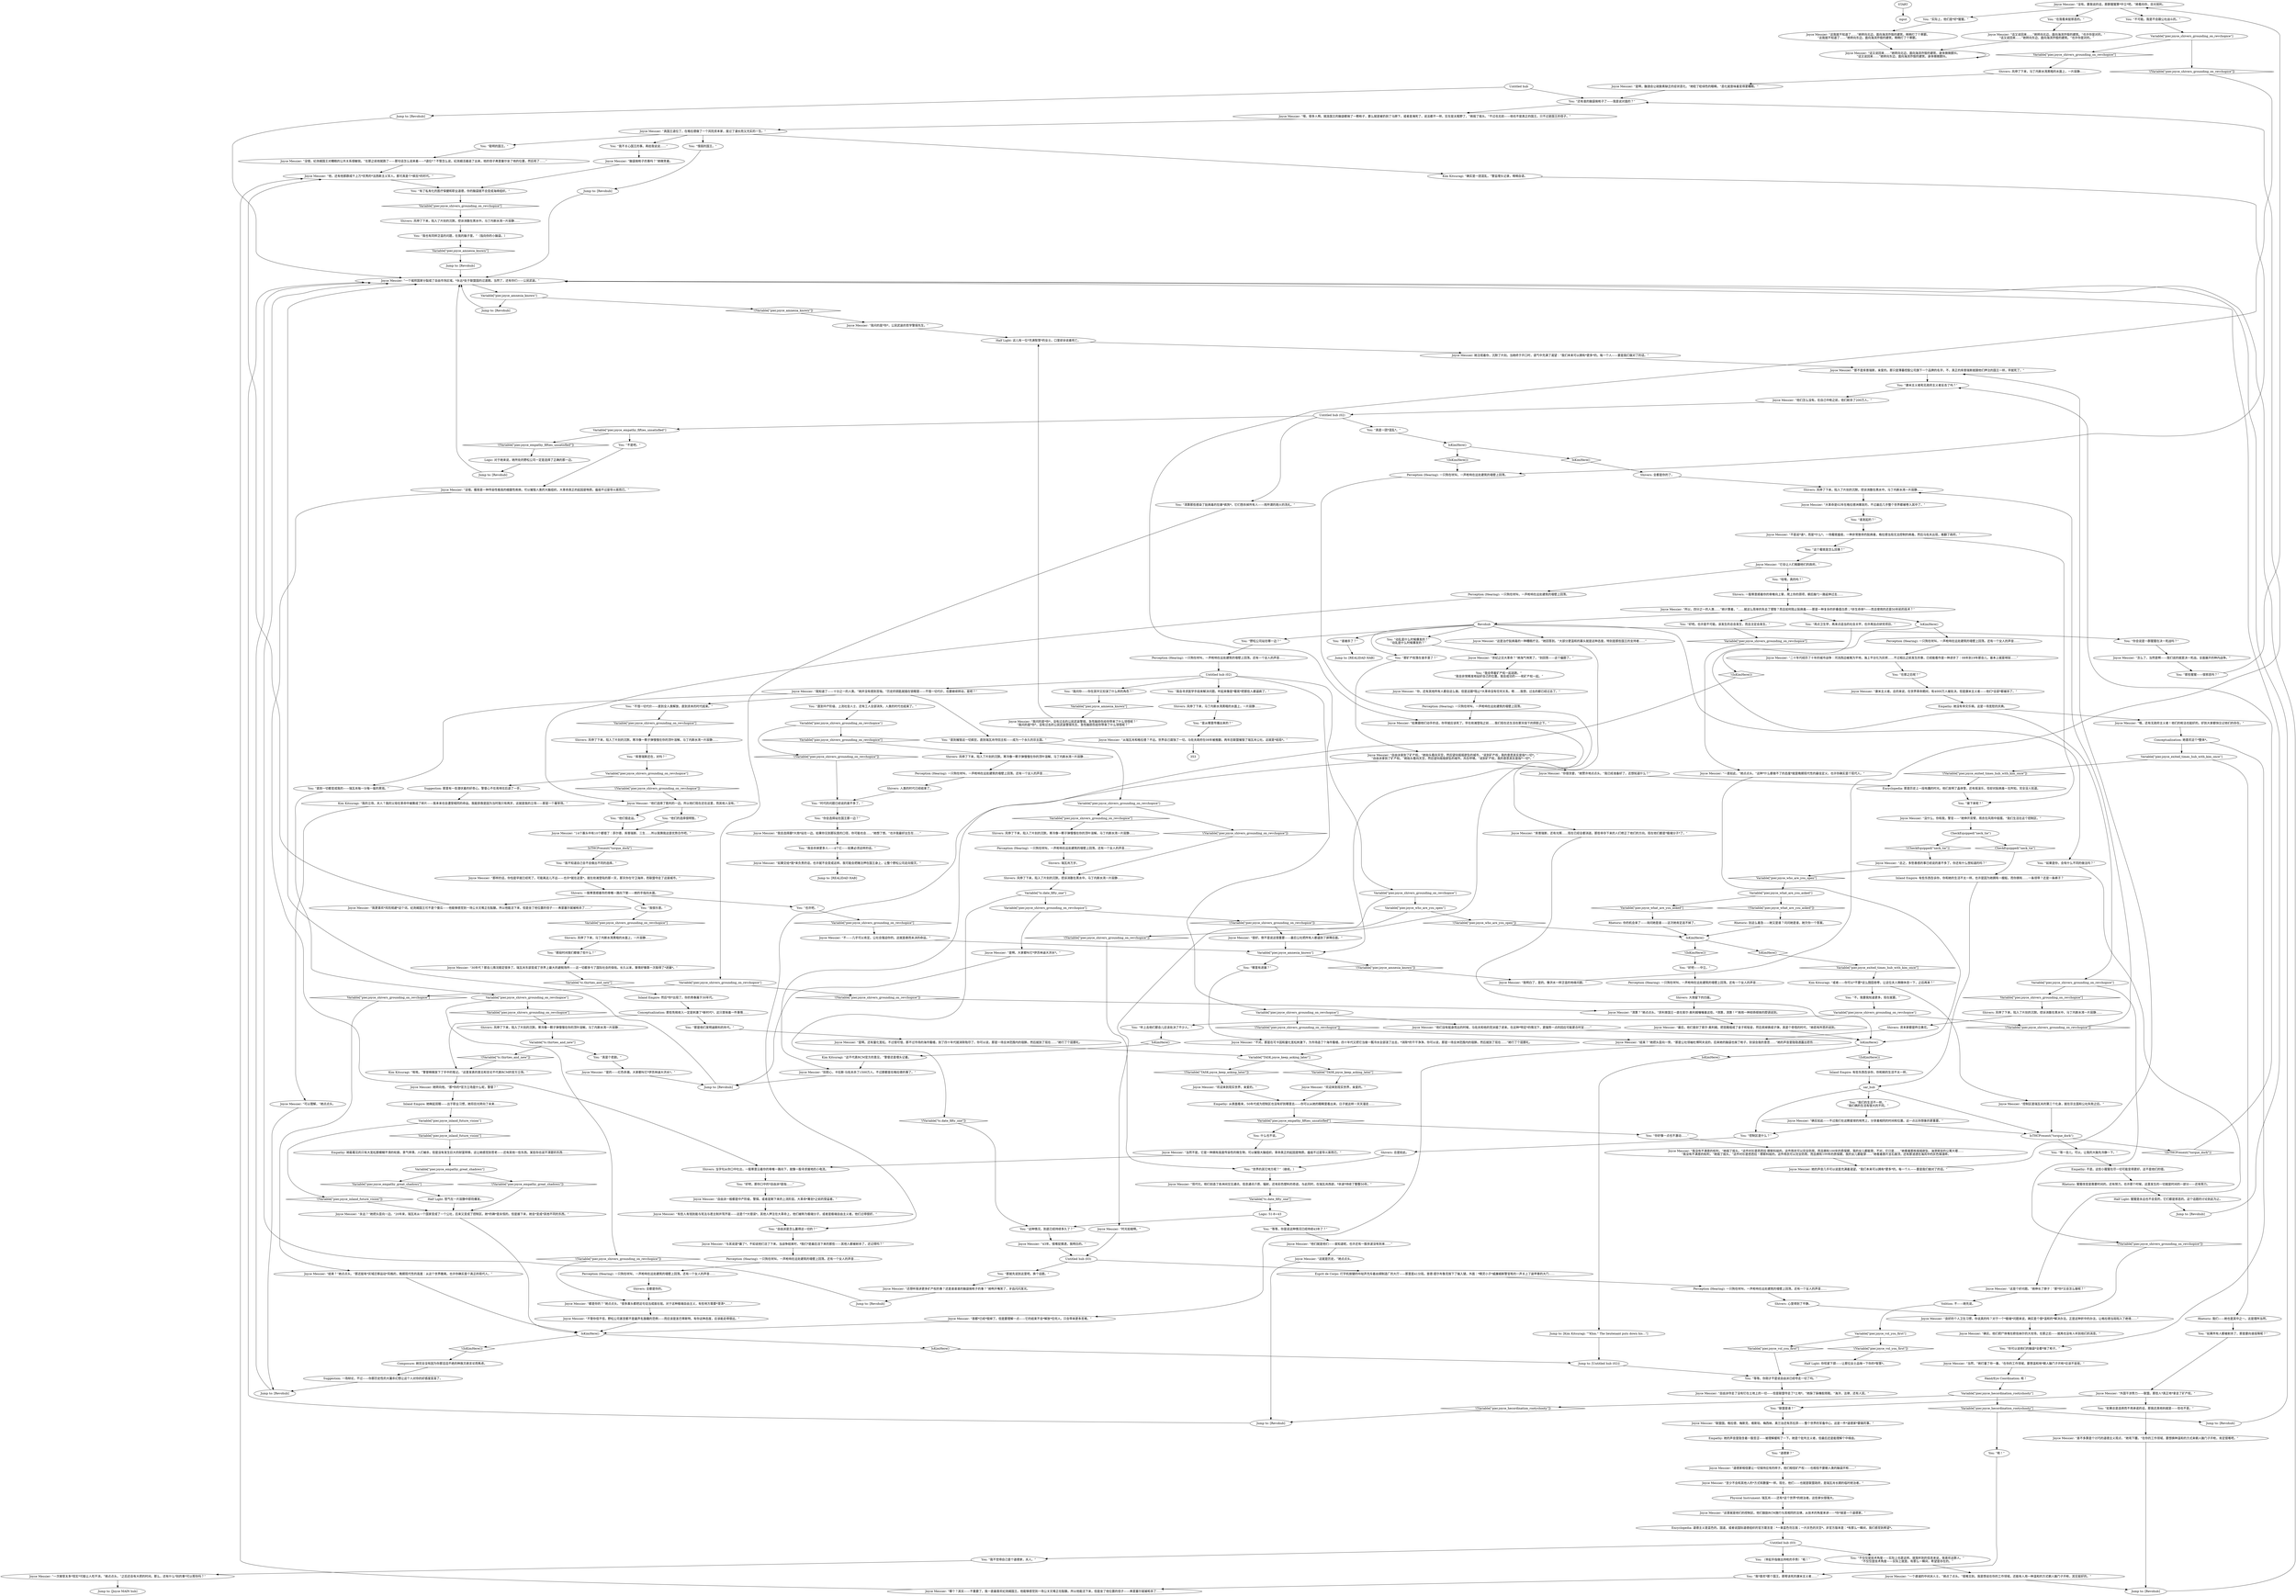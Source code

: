 # JOYCE / REALITY TIMES
# Times part of hub, solves TASK.reality lowdown
# ==================================================
digraph G {
	  0 [label="START"];
	  1 [label="input"];
	  2 [label="You: “实际上，他们是*好*猩猩。”"];
	  3 [label="Conceptualization: 她喜欢这个*整体*。"];
	  4 [label="You: “那矿产权落在谁手里了？”"];
	  5 [label="Joyce Messier: “有些人有钱到能与宪法与君主制并驾齐驱——这是个*大错误*。其他人押注在大革命上，他们被称为极端分子，或者是极端自由主义者。他们过得很好。”"];
	  6 [label="You: “枪！”"];
	  7 [label="Jump to: [Revohub]"];
	  8 [label="Variable[\"TASK.joyce_keep_asking_later\"]"];
	  9 [label="Variable[\"TASK.joyce_keep_asking_later\"]", shape=diamond];
	  10 [label="!(Variable[\"TASK.joyce_keep_asking_later\"])", shape=diamond];
	  11 [label="Inland Empire: 然后*你*出现了。你的青春属于30年代。"];
	  12 [label="You: “聪明的国王。”"];
	  13 [label="Joyce Messier: “哦，很多人啊。就连国王的脑袋都挨了一颗枪子，要么就是被扔到了马蹄下，或者是淹死了。说法都不一样。实在是太粗野了。”她摇了摇头。“不过也无妨——他也不是真正的国王。只不过是国王的侄子。”"];
	  14 [label="Joyce Messier: “结束？”她把头歪向一旁。“那是公社领袖杜博阿夫说的，后来她的脑袋也挨了枪子。别误会我的意思……”她的声音里隐隐透露出悲伤……"];
	  15 [label="Joyce Messier: 她的声音几乎可以说是充满着渴望。“我们本来可以拥有*更多*的。每一个人——要是我们做对了的话。”"];
	  16 [label="Joyce Messier: “都是你的？”她点点头。“很多寡头都把这句话当成座右铭。对于这种极端自由主义，有些地方需要*澄清*……”"];
	  17 [label="Joyce Messier: 她转向他。“那*你的*官方立场是什么呢，警督？”"];
	  18 [label="You: “等等，你是说这种情况已经持续43年了？”"];
	  19 [label="You: “谁发起的？”"];
	  20 [label="Joyce Messier: “你，还有其他所有人都会这么做。但是这跟*阻止*大革命没有任何关系。嗯……我想，过去的都已经过去了。”"];
	  21 [label="Variable[\"pier.joyce_empathy_great_shadows\"]"];
	  22 [label="Variable[\"pier.joyce_empathy_great_shadows\"]", shape=diamond];
	  23 [label="!(Variable[\"pier.joyce_empathy_great_shadows\"])", shape=diamond];
	  24 [label="CheckEquipped(\"neck_tie\")"];
	  25 [label="CheckEquipped(\"neck_tie\")", shape=diamond];
	  26 [label="!(CheckEquipped(\"neck_tie\"))", shape=diamond];
	  27 [label="Joyce Messier: “哪个？其实——不重要了。我一直最喜欢纪尧姆国王。他能够感觉到一场公关灾难正在酝酿。所以他能活下来，但是坐了他位置的侄子——弗里塞尔就被枪杀了……”"];
	  28 [label="Joyce Messier: “没有。要我说的话，那群猩猩算*中立*吧。”她看向你，目光锐利。"];
	  29 [label="Shivers: 风停了下来，马丁内斯水湾黑暗的水面上，一片寂静……"];
	  30 [label="You: “懦弱的国王。”"];
	  31 [label="Logic: 对于她来说，她所处的野松公司一定是选择了正确的那一边。"];
	  32 [label="You: “那就先说到这里吧。换个话题。”"];
	  33 [label="You: “这个霉斑是怎么回事？”"];
	  34 [label="Variable[\"pier.joyce_what_are_you_asked\"]"];
	  35 [label="Variable[\"pier.joyce_what_are_you_asked\"]", shape=diamond];
	  36 [label="!(Variable[\"pier.joyce_what_are_you_asked\"])", shape=diamond];
	  37 [label="You: “也许吧。”"];
	  38 [label="You: “这种情况，到底已经持续多久了？”"];
	  39 [label="Variable[\"pier.joyce_shivers_grounding_on_revchopice\"]"];
	  40 [label="Variable[\"pier.joyce_shivers_grounding_on_revchopice\"]", shape=diamond];
	  41 [label="!(Variable[\"pier.joyce_shivers_grounding_on_revchopice\"])", shape=diamond];
	  42 [label="Variable[\"pier.joyce_vol_you_first\"]"];
	  43 [label="Variable[\"pier.joyce_vol_you_first\"]", shape=diamond];
	  44 [label="!(Variable[\"pier.joyce_vol_you_first\"])", shape=diamond];
	  45 [label="Joyce Messier: “自由派拿到了矿产权。”她抬头看向天空，然后望向摇摇欲坠的城市。“说到矿产权，我的意思其实是指*一切*。”\n“自由派拿到了矿产权。”她抬头看向天空，然后望向摇摇欲坠的城市。风在呼啸。“说到矿产权，我的意思其实是指*一切*。”"];
	  46 [label="You: “自由派是怎么赢得这一切的？”"];
	  47 [label="Joyce Messier: “自由派夺走了没有钉在土地上的一切——但是联盟夺走了*土地*。”她跺了跺橡胶雨鞋。“海洋，法律，还有人民。”"];
	  48 [label="Joyce Messier: “联盟国。格拉德、梅斯克、维斯珀、梅西纳、奥兰治还有苏拉菲——整个世界的军备中心。这是一件*道德家*要做的事。”"];
	  49 [label="You: “道德家？”"];
	  50 [label="Jump to: [Joyce MAIN hub]"];
	  51 [label="You: “你会说是一群猩猩在决一死战吗？”"];
	  52 [label="Variable[\"pier.joyce_shivers_grounding_on_revchopice\"]"];
	  53 [label="Variable[\"pier.joyce_shivers_grounding_on_revchopice\"]", shape=diamond];
	  54 [label="!(Variable[\"pier.joyce_shivers_grounding_on_revchopice\"])", shape=diamond];
	  55 [label="Shivers: 人类的时代已经结束了。"];
	  56 [label="You: “在那之后呢？”"];
	  57 [label="Kim Kitsuragi: “这不代表RCM官方的意见，”警督还是埋头记着。"];
	  58 [label="You: “那是他们发明迪斯科的年代。”"];
	  59 [label="You: “直到中产阶级、上流社会人士、还有工人全部消失，人类的时代也结束了。”"];
	  60 [label="Empathy: 她能看见的只有大宽松那模糊不清的轮廓。景气停滞。人们被杀，但是没有发生巨大的财富转移。这让她感觉到苍老——还有其他一些东西。某些你也说不清楚的东西……"];
	  61 [label="Joyce Messier: “很好。倒不是说这很重要——最后公社把所有人都逼到了屏障后面。”"];
	  62 [label="Joyce Messier: “还想听我讲更多矿产权的事？还是谁谁谁的脑袋挨枪子的事？”她咧开嘴笑了，牙齿闪闪发光。"];
	  63 [label="Half Light: 这儿有一位*充满智慧*的女士。口里却诉说着死亡。"];
	  64 [label="You: “我会寻求医学手段来解决问题。听起来像是*霉斑*把那些人都逼疯了。”"];
	  65 [label="You: “不惜一切代价——直到全人类解放，直到资本的时代结束。”"];
	  66 [label="Variable[\"pier.joyce_shivers_grounding_on_revchopice\"]"];
	  67 [label="Variable[\"pier.joyce_shivers_grounding_on_revchopice\"]", shape=diamond];
	  68 [label="!(Variable[\"pier.joyce_shivers_grounding_on_revchopice\"])", shape=diamond];
	  69 [label="Joyce Messier: “不是说*谁*，而是*什么*。一场霉斑瘟疫，一种非常致命的朊病毒，格拉德当局无法控制的病毒。然后马佐夫出现，推翻了政府。”"];
	  70 [label="Joyce Messier: “这我就不知道了……”她转向北边，面向海滨炸毁的建筑，稍稍打了个寒颤。\n“这我就不知道了……”她转向东边，面向海滨炸毁的建筑，稍稍打了个寒颤。"];
	  71 [label="You: “如果所有人都被射杀了，那是要向谁投降呢？”"];
	  72 [label="Untitled hub (03)"];
	  73 [label="Joyce Messier: “没错。霉斑是一种传染性极高的细菌性疾病，可以摧毁人类的大脑组织。大革命真正的起因是物质。瘟疫不过是导火索而已。”"];
	  74 [label="Rhetoric: 猩猩改变是需要时间的。还有努力。也许那个时候，这里发生的一切就是时间的一部分——还有努力。"];
	  75 [label="Composure: 她完全没有因为你那滔滔不绝的种族灭绝言论而焦虑。"];
	  76 [label="You: “控制区是什么？”"];
	  77 [label="You: “那些猩猩——很邪恶吗？”"];
	  78 [label="Joyce Messier: “我明白了，是的。像洪水一样泛滥的地缘问题。”"];
	  79 [label="Conceptualization: 那些免税收入一定是刺激了*新时代*。这只意味着一件事情……"];
	  80 [label="Joyce Messier: “是的——红色赤潮。大家都叫它*伊苏林迪大洪水*。”"];
	  81 [label="Joyce Messier: “欢迎来到现实世界，亲爱的。”"];
	  82 [label="You: “我很乐意。”"];
	  83 [label="You: “动乱是什么时候爆发的？”\n“动乱是什么时候爆发的？”"];
	  84 [label="Joyce Messier: “从瑞瓦肖和格拉德？不远。世界自己腐蚀了一切。马佐夫政府在08年被推翻，两年后联盟摧毁了瑞瓦肖公社。这就是*结局*。”"];
	  85 [label="Variable[\"pier.joyce_hecordination_rootyshooty\"]"];
	  86 [label="Variable[\"pier.joyce_hecordination_rootyshooty\"]", shape=diamond];
	  87 [label="!(Variable[\"pier.joyce_hecordination_rootyshooty\"])", shape=diamond];
	  88 [label="Shivers: 心里得到了平静。"];
	  89 [label="Joyce Messier: “真国王退位了，在格拉德做了一个风险资本家，度过了漫长而又充实的一生。”"];
	  90 [label="You: “直到一切都变成我的——瑞瓦肖每一分每一毫的黑钱。”"];
	  91 [label="Joyce Messier: “不对。那是在可卡因和量化宽松刺激下，为市场造了个海市蜃楼。四十年代又把它当做一瓢冷水全部泼了出去，*消除*的干干净净。你可以说，那是一场全洲范围内的宿醉。然后就到了现在……”她行了个屈膝礼。"];
	  92 [label="Joyce Messier: “哦，还有无政府主义者！他们的枪法也挺好的。好到大家都快忘记他们的存在。”"];
	  93 [label="You: “好吧。也许是不可能。该发生的总会发生，而且注定会发生。”"];
	  94 [label="Joyce Messier: “43年。很难捉摸透，我明白的。”"];
	  95 [label="Joyce Messier: “我问的是*你*，公民武装的哲学警探先生。”"];
	  96 [label="IsKimHere()"];
	  97 [label="IsKimHere()", shape=diamond];
	  98 [label="!(IsKimHere())", shape=diamond];
	  99 [label="Empathy: 她的声音里隐含着一股苦涩——被理解缓和了一下。她是个批判主义者，但最后还是能理解个中缘由。"];
	  100 [label="Rhetoric: 你的机会来了——询问她是谁——这次她肯定逃不掉了。"];
	  101 [label="Joyce Messier: “如果跟他们动手的话，你早就应该死了。早在抢滩登陆之前……我们现在还生活在那天投下的阴影之下。”"];
	  102 [label="Joyce Messier: “话又说回来……”她转向北边，面向海滨炸毁的建筑。“也许你是对的。”\n“话又说回来……”她转向东边，面向海滨炸毁的建筑。“也许你是对的。”"];
	  103 [label="Half Light: 怒气在一片寂静中即将爆发。"];
	  104 [label="Variable[\"pier.joyce_shivers_grounding_on_revchopice\"]"];
	  105 [label="Variable[\"pier.joyce_shivers_grounding_on_revchopice\"]", shape=diamond];
	  106 [label="!(Variable[\"pier.joyce_shivers_grounding_on_revchopice\"])", shape=diamond];
	  107 [label="Joyce Messier: “良好的个人卫生习惯，你说真的吗？对于一个*极端*问题来说，确实是个很*温和的*解决办法。正是这种折中的办法，让格拉德当局陷入了绝境……”"];
	  108 [label="You: “用点卫生学，再来点适当的社会关怀，也许再加点研究项目。”"];
	  109 [label="You: “他们很走运。”"];
	  110 [label="Joyce Messier: “这是个好问题。”她伸长了脖子：“那*你*又会怎么做呢？”"];
	  111 [label="Variable[\"pier.joyce_shivers_grounding_on_revchopice\"]"];
	  112 [label="Variable[\"pier.joyce_shivers_grounding_on_revchopice\"]", shape=diamond];
	  113 [label="!(Variable[\"pier.joyce_shivers_grounding_on_revchopice\"])", shape=diamond];
	  114 [label="Joyce Messier: “没什么，你和我，警官——”她伸开双臂，雨衣在风雨中摇摆。“我们生活在这个控制区。”"];
	  115 [label="Jump to: [Revohub]"];
	  116 [label="You: “联盟是谁？”"];
	  117 [label="You: “真是一团*混乱*。”"];
	  118 [label="You: “还有谁的脑袋挨枪子了——我是说对面的？”"];
	  119 [label="Jump to: [Revohub]"];
	  120 [label="Shivers: 瑞瓦肖万岁。"];
	  121 [label="Empathy: 从表面看来，50年代成为控制区也没有好到哪里去——你可以从她的眼睛里看出来。日子就这样一天天溜走……"];
	  122 [label="You: 什么也不说。"];
	  123 [label="Shivers: 一股寒意顺着你的脊椎一路向下窜——她的手指向水面。"];
	  124 [label="Empathy: 她没有幸灾乐祸。这是一场宽慰的庆典。"];
	  125 [label="Variable[\"pier.joyce_inland_future_vision\"]"];
	  126 [label="Variable[\"pier.joyce_inland_future_vision\"]", shape=diamond];
	  127 [label="!(Variable[\"pier.joyce_inland_future_vision\"])", shape=diamond];
	  128 [label="Joyce Messier: “它会让人们推翻他们的政府。”"];
	  129 [label="You: “他们的选择很明智。”"];
	  130 [label="You: “我问你——你在其中又扮演了什么样的角色？”"];
	  131 [label="Shivers: 风停了下来，陷入了片刻的沉默。寒冷像一颗子弹慢慢在你的顶叶溶解。马丁内斯水湾一片寂静……"];
	  132 [label="Joyce Messier: “与其说是*赢了*，不如说他们活了下来。当战争结束时，*我们*是最后活下来的那些——其他人都被射杀了，还记得吗？”"];
	  133 [label="Joyce Messier: “道德家相信要让一切保持应有的样子。他们相信矿产权——也相信不要朝人类的脑袋开枪……”"];
	  134 [label="Joyce Messier: “至少不会和其他人的*方式和数量*一样。现在，他们——也就是联盟政府，是瑞瓦肖长期的临时统治者。”"];
	  135 [label="Joyce Messier: “这里就是他们的控制区。他们鼓励RCM施行与其相同的法律。从技术的角度来讲——*你*就是一个道德家。”"];
	  136 [label="Joyce Messier: “一个虔诚的中间派人士，”她点了点头。“很难见到。我是想说在你的工作领域，还能有人用一种温和的方式朝人脑门子开枪，其实挺好的。”"];
	  137 [label="Half Light: 猩猩是永远也不会变的，它们都是邪恶的。这个话题的讨论到此为止。"];
	  138 [label="Shivers: 大炮留下的凹痕。"];
	  139 [label="Jump to: [Revohub]"];
	  140 [label="Perception (Hearing): 一只狗在吠叫，一声枪响在远处建筑的墙壁上回荡。还有一个女人的声音……"];
	  141 [label="You: “你好像一点也不激动……”"];
	  142 [label="Joyce Messier: “那样的话，你怕是早就已经死了。可能离这儿不远——也许*就在这里*，就在抢滩登陆的那一天，那天你在守卫海岸，而联盟夺走了这座城市。”"];
	  143 [label="You: “野松公司站在哪一边？”"];
	  144 [label="Joyce Messier: “现代化。他们创造了各洲间交互通讯、信息通讯介质、辐射，还有彩色塑料的奇迹。与此同时，在瑞瓦肖西部，*余波*持续了整整50年。”"];
	  145 [label="You: “哇哦，真的吗？”"];
	  146 [label="Untitled hub (03)"];
	  147 [label="Joyce Messier: “清算？”她点点头。“菲利普国王一直在索尔·奥利姆嚷嚷着这些。*清算，清算！*”她用一种抑扬顿挫的腔调说到。"];
	  148 [label="Jump to: [Kim Kitsuragi: \"\"Khm.\" The lieutenant puts down his...\"]"];
	  149 [label="Joyce Messier: “库普瑞斯，还有光辉……现在已经全都消逝。那些幸存下来的人们修正了他们的方向。现在他们都是*极端分子*了。”"];
	  150 [label="Encyclopedia: 道德主义是蓝色的。国道，或者说国际道德组织的官方箴言是：*一束蓝色勿忘我；一片灰色的天空*。非官方版本是：*有那么一瞬间，我们感觉到希望*。"];
	  151 [label="Joyce Messier: “差不多算是个讨巧的道德主义观点，”她弯下腰。“在你的工作领域，要想换种温和的方式来朝人脑门子开枪，肯定很难吧。”"];
	  152 [label="Joyce Messier: “别担心，卡拉斯·马佐夫杀了1500万人。不过那都是在格拉德的事了。”"];
	  153 [label="Perception (Hearing): 一只狗在吠叫，一声枪响在远处建筑的墙壁上回荡。还有一个女人的声音……"];
	  154 [label="Joyce Messier: “是啊。还有量化宽松。不过很可惜，那不过市场的海市蜃楼。到了四十年代就消除殆尽了。你可以说，那是一场全洲范围内的宿醉。然后就到了现在……”她行了个屈膝礼。"];
	  155 [label="Inland Empire: 有些东西告诉你，你和她的生活不太一样。也许是因为她拥有一艘船，而你拥有……一条领带？还是一条裤子？"];
	  156 [label="Joyce Messier: “首都*已经*毁掉了。但是要理解一点——它的结束不会*解放*任何人。只会带来更多苦难。”"];
	  157 [label="Joyce Messier: “世纪之交大革命？”她淘气地笑了。“别回答——这个偏题了。”"];
	  158 [label="Joyce Messier: “我会选择跟*大炮*站在一边。如果你见到那玩意的口径，你可能也会……”她想了想。“也许我最好出生在……”"];
	  159 [label="Shivers: 风停了下来，陷入了片刻的沉默。寒冷像一颗子弹慢慢在你的顶叶溶解。马丁内斯水湾一片寂静……"];
	  160 [label="Joyce Messier: “可以理解，”她点点头。"];
	  161 [label="Joyce Messier: “他们怎么没有。在自己中枪之前，他们射杀了200万人。”"];
	  162 [label="Joyce Messier: “外国干涉势力——联盟。那些人*真正地*拿走了矿产权。”"];
	  163 [label="You: “我不觉得自己是个道德家，夫人。”"];
	  164 [label="Kim Kitsuragi: “或者——你可以*不要*这么囫囵吞枣，让这位夫人稍微休息一下，之后再来？”"];
	  165 [label="You: “我不关心国王的事。再给我说说……”"];
	  166 [label="Joyce Messier: “没错，纪尧姆国王对糟糕的公共关系很敏锐。”在那之前他就跑了——那句话怎么说来着——*退位*？不管怎么说，纪尧姆活着逃了出来，他的侄子弗里塞尔坐了他的位置，然后死了……”"];
	  167 [label="IsKimHere()"];
	  168 [label="IsKimHere()", shape=diamond];
	  169 [label="!(IsKimHere())", shape=diamond];
	  170 [label="Rhetoric: 别这么着急——她又是谁？问问她是谁，她欠你一个答案。"];
	  171 [label="You: “如果是你，会有什么不同的做法吗？”"];
	  172 [label="Joyce Messier: “我问的是*你*，没有过去的公民武装警探。急性脑损伤给你带来了什么领悟呢？”\n“我问的是*你*，没有过去的公民武装警探先生。急性脑损伤给你带来了什么领悟呢？”"];
	  173 [label="Jump to: [Revohub]"];
	  174 [label="IsKimHere()"];
	  175 [label="IsKimHere()", shape=diamond];
	  176 [label="!(IsKimHere())", shape=diamond];
	  177 [label="Joyce Messier: “欢迎来到现实世界，亲爱的。”"];
	  178 [label="Suggestion: 一场辩论，不过——你那历史性的大屠杀幻想让这个人对你的好感度变高了。"];
	  179 [label="Joyce Messier: “怎么了，当然是啊——我们说的就是决一死战。全面展开的种内战争。”"];
	  180 [label="Variable[\"pier.joyce_shivers_grounding_on_revchopice\"]"];
	  181 [label="Variable[\"pier.joyce_shivers_grounding_on_revchopice\"]", shape=diamond];
	  182 [label="!(Variable[\"pier.joyce_shivers_grounding_on_revchopice\"])", shape=diamond];
	  183 [label="Shivers: 全都是你的。"];
	  184 [label="Logic: 51-8=43"];
	  185 [label="IsKimHere()"];
	  186 [label="IsKimHere()", shape=diamond];
	  187 [label="!(IsKimHere())", shape=diamond];
	  188 [label="Joyce Messier: “我没有不满意的权利，”她摇了摇头。“这件衬衫是芭芭拉·穆斯科娃的。这件雨衣可以完全防雨，而且拥有100年的质保期，我的女儿都能穿。不对，它只是……”她看着那栋摇摇欲坠、油漆斑驳的公寓大楼……\n“我没有不满意的权利，”她摇了摇头。“这件衬衫是芭芭拉・穆斯科娃的。这件雨衣可以完全防雨，而且拥有100年的质保期，我的女儿都能穿……”她看着那片亘石屋顶，还有那浸透在海风中的灰色煤渣砖。"];
	  189 [label="Joyce Messier: “不管你信不信，野松公司甚至都不是最声名狼藉的范例——而应该是圣巴蒂斯特。有你这种态度，应该能走得很远。”"];
	  190 [label="Half Light: 你咬紧下颌——让那位女士品味一下你的*智慧*。"];
	  191 [label="Kim Kitsuragi: “我的立场，夫人？我的父母在革命中被撕成了碎片——我本来也会遭受相同的命运。我能获救是因为当时我只有两岁。这就是我的立场——那是一个屠宰场。”"];
	  192 [label="Shivers: 风停了下来，陷入了片刻的沉默。寒冷像一颗子弹慢慢在你的顶叶溶解。马丁内斯水湾一片寂静……"];
	  193 [label="Volition: 不——她先说。"];
	  194 [label="You: “直到摧毁这一切疯狂，直到瑞瓦肖夺回主权——成为一个永久的宗主国。”"];
	  195 [label="Joyce Messier: “最后，他们查封了索尔·奥利姆。把宫殿熔成了金子和铂金，然后卖掉换成子弹。真是个奇怪的时代，”她若有所思的说到。"];
	  196 [label="Untitled hub (02)"];
	  197 [label="Hand/Eye Coordination: 枪！"];
	  198 [label="Physical Instrument: 瑞瓦肖——还有*这个世界*的统治者。这些家伙很强大。"];
	  199 [label="Shivers: 风停了下来，陷入了片刻的沉默。控诉消散在黑水中。马丁内斯水湾一片寂静……"];
	  200 [label="You: “在我看来挺邪恶的。”"];
	  201 [label="Joyce Messier: “他，还有他那群成千上万*优秀的*法西斯主义军人。那可真是个*疯狂*的时代。”"];
	  202 [label="Jump to: [Revohub]"];
	  203 [label="Shivers: 风停了下来，马丁内斯水湾黑暗的水面上，一片寂静……"];
	  204 [label="Joyce Messier: “所以，四分之一的人类……”她计算着，“……就这么简单的失去了理智？而且如何阻止朊病毒——那是一种复杂的折叠蛋白质；*非生命体*——而且使用的还是50年前的技术？”"];
	  205 [label="You: “我们的生活不一样。”\n“我们俩的生活有很大的不同。”"];
	  206 [label="Joyce Messier: “确实如此——不过我们在这颗星球的地壳上，分享着相同的时间和位置。这一点比你想象的更重要。”"];
	  207 [label="sar_hub"];
	  208 [label="Shivers: 风停了下来，陷入了片刻的沉默。控诉消散在黑水中。马丁内斯水湾一片寂静……"];
	  209 [label="Shivers: 风停了下来，陷入了片刻的沉默。寒冷像一颗子弹慢慢在你的顶叶溶解。马丁内斯水湾一片寂静……"];
	  210 [label="Joyce Messier: “自由派一般都是中产阶级，警探。或者是剩下来的上流阶层。大革命*筹划*之前的受益者。”"];
	  211 [label="You: “不仅仅是技术角度——实际上也是这样。就我听到的信息来说，我喜欢这群人。”\n“不仅仅是技术角度——实际上就是。有那么一瞬间，希望是存在的。”"];
	  212 [label="You: “不。我要我知道更多。现在就要。”"];
	  213 [label="Joyce Messier: “脑袋挨枪子的事吗？”她微笑着。"];
	  214 [label="Untitled hub"];
	  215 [label="Jump to: [Revohub]"];
	  216 [label="Joyce Messier: “永远？”她把头歪向一边。“20年来，瑞瓦肖从一个国家变成了一个公社，后来又变成了控制区。她*的确*是永恒的。但是接下来，她会*变成*其他不同的东西。”"];
	  217 [label="Shivers: 风停了下来，陷入了片刻的沉默。控诉消散在黑水中。马丁内斯水湾一片寂静……"];
	  218 [label="Joyce Messier: “结束？”她点点头。“那还挺有*灰域迁移运动*风格的，晚期现代性的高度：从这个世界撤离。也许你确实是个真正的现代人。”"];
	  219 [label="You: “时代的问题已经说的差不多了。”"];
	  220 [label="You: “谁被杀了？”"];
	  221 [label="Joyce Messier: “这是治疗朊病毒的一种糟糕疗法，”她回答到。“大部分更温和的寡头就是这种态度，特别是那些国王的支持者……”"];
	  222 [label="Shivers: 风停了下来，陷入了片刻的沉默。控诉消散在黑水中。马丁内斯水湾一片寂静……"];
	  223 [label="Joyce Messier: “一直如此，”她点点头。“这种*什么都做不了的态度*就是晚期现代性的最佳定义。也许你确实是个现代人。”"];
	  224 [label="You: “世界的其它地方呢？”（继续。）"];
	  225 [label="IsTHCPresent(\"torque_dork\")"];
	  226 [label="IsTHCPresent(\"torque_dork\")", shape=diamond];
	  227 [label="!(IsTHCPresent(\"torque_dork\"))", shape=diamond];
	  228 [label="You: “等一会儿，可以。让我的大脑先冷静一下。”"];
	  229 [label="Joyce Messier: “控制区是瑞瓦肖的第三个化身，就在宗主国和公社失败之后。”"];
	  230 [label="Perception (Hearing): 一只狗在吠叫，一声枪响在远处建筑的墙壁上回荡。还有一个女人的声音……"];
	  231 [label="Shivers: 资本家都是昨日黄花。"];
	  232 [label="Joyce Messier: “二十年代经历了十年的城市战争：河流西边被夷为平地，海上平台化为灰烬……不过相比之前发生的事，已经能看作是一种进步了：08年到19年那会儿，基本上就是地狱……”"];
	  233 [label="Joyce Messier: “30年代？那会儿情况稳定很多了。瑞瓦肖东部变成了世界上最大的避税场所——这一切都多亏了国际社会的保佑。长久以来，事情好像第一次取得了*进展*。”"];
	  234 [label="Joyce Messier: “康米主义者。总的来说，在世界革命期间，有4000万人被处决。但是康米主义者——他们*全部*都被杀了。”"];
	  235 [label="Jump to: [REALIDAD HAB]"];
	  236 [label="Encyclopedia: 那是历史上一段有趣的时光。他们发明了晶体管，还有摇滚乐，但却对朊病毒一无所知。完全没人知道。"];
	  237 [label="Shivers: 当字句从你口中吐出，一股寒意沿着你的脊椎一路向下，就像一股寻求接地的小电流。"];
	  238 [label="Joyce Messier: “如果交给*我*来负责的话，也许就不会变成这样。我可能会把赌注押在国王身上，让整个野松公司走向毁灭。”"];
	  239 [label="Joyce Messier: “14个寡头中有10个都错了：菲尔德、库普瑞斯、三生……所以我猜我这是优势合作吧。”"];
	  240 [label="You: “我会杀掉更多人——4个亿——如果必须这样的话。”"];
	  241 [label="Joyce Messier: “我知道了——十分之一的人类。”她并没有感到苦恼。“历史的钥匙就插在锁眼里——不惜一切代价，也要继续转动，是吧？”"];
	  242 [label="You: “好吧，那你口中的*自由派*是指……”"];
	  243 [label="Joyce Messier: “你很贪婪，”她赞许地点点头。“我已经准备好了。还想知道什么？”"];
	  244 [label="Variable[\"pier.joyce_shivers_grounding_on_revchopice\"]"];
	  245 [label="Variable[\"pier.joyce_shivers_grounding_on_revchopice\"]", shape=diamond];
	  246 [label="!(Variable[\"pier.joyce_shivers_grounding_on_revchopice\"])", shape=diamond];
	  247 [label="You: “听上去他们那会儿应该处决了不少人。”"];
	  248 [label="You: “清算那些感染了朊病毒的狂暴*疯狗*，它们想杀掉所有人——用所谓的炮火的洗礼。”"];
	  249 [label="Revohub"];
	  250 [label="Joyce Messier: “一个城邦国家分裂成了自由市场区域。*永远*处于联盟国的过渡期。当然了，还有你们——公民武装。”"];
	  251 [label="Shivers: 总是如此。"];
	  252 [label="Untitled hub (02)"];
	  253 [label="You: “等等。你刚才不是说自由派已经夺走一切了吗。”"];
	  254 [label="You: “如果总是选择而不用承诺的话，那我还真他妈就是——但也不是。”"];
	  255 [label="You: （举起手指做出持枪的手势）“枪！”"];
	  256 [label="Jump to: [Revohub]"];
	  257 [label="Perception (Hearing): 一只狗在吠叫，一声枪响在远处建筑的墙壁上回荡。"];
	  258 [label="Joyce Messier: “是啊，酗酒会让硫胺素缺乏的症状恶化。”她眨了眨绿色的眼睛。“恶化就意味着变得更糟糕。”"];
	  259 [label="Jump to: [Revohub]"];
	  260 [label="You: “有了私有化的医疗保健和职业道德，你的脑袋就不会变成海绵组织。”"];
	  261 [label="IsKimHere()"];
	  262 [label="IsKimHere()", shape=diamond];
	  263 [label="!(IsKimHere())", shape=diamond];
	  264 [label="Perception (Hearing): 一只狗在吠叫，一声枪响在远处建筑的墙壁上回荡。还有一个女人的声音……"];
	  265 [label="You: “库普瑞斯还在，对吗？”"];
	  266 [label="You: “我不知道自己会不会做出不同的选择。”"];
	  267 [label="Variable[\"pier.joyce_shivers_grounding_on_revchopice\"]"];
	  268 [label="Variable[\"pier.joyce_shivers_grounding_on_revchopice\"]", shape=diamond];
	  269 [label="!(Variable[\"pier.joyce_shivers_grounding_on_revchopice\"])", shape=diamond];
	  270 [label="Variable[\"pier.joyce_who_are_you_open\"]"];
	  271 [label="Variable[\"pier.joyce_who_are_you_open\"]", shape=diamond];
	  272 [label="!(Variable[\"pier.joyce_who_are_you_open\"])", shape=diamond];
	  273 [label="Joyce Messier: “时光如梭啊。”"];
	  274 [label="Joyce Messier: “他们就是他们——谁知道呢，也许还有一股余波没有到来……”"];
	  275 [label="You: “你会选择站在国王那一边？”"];
	  276 [label="Jump to: [REALIDAD HAB]"];
	  277 [label="You: “好吧——中立。”"];
	  278 [label="You: “不可能。我是不会跟公社战斗的。”"];
	  279 [label="Joyce Messier: “我更喜欢*风险规避*这个词。纪尧姆国王可不是个傻瓜——他能够感觉到一场公关灾难正在酝酿。所以他能活下来，但是坐了他位置的侄子——弗里塞尔就被枪杀了……”"];
	  280 [label="Jump to: [Revohub]"];
	  281 [label="Joyce Messier: “那不是库普瑞斯，亲爱的。那只是薄暮控股公司旗下一个品牌的名字。不，真正的库普瑞斯就跟他们押注的国王一样，早就死了。”"];
	  282 [label="Variable[\"pier.joyce_shivers_grounding_on_revchopice\"]"];
	  283 [label="Variable[\"pier.joyce_shivers_grounding_on_revchopice\"]", shape=diamond];
	  284 [label="!(Variable[\"pier.joyce_shivers_grounding_on_revchopice\"])", shape=diamond];
	  285 [label="Suggestion: 那里有一些潜伏着的好奇心。警督心不在焉地往后退了一步。"];
	  286 [label="Inland Empire: 她眯起双眼——出于职业习惯，她将目光转向了未来……"];
	  287 [label="You: “康米主义者和无政府主义者反击了吗？”"];
	  288 [label="You: “你可以说他们的脑袋*全都*挨了枪子。”"];
	  289 [label="Variable[\"pier.joyce_exited_times_hub_with_kim_once\"]"];
	  290 [label="Variable[\"pier.joyce_exited_times_hub_with_kim_once\"]", shape=diamond];
	  291 [label="!(Variable[\"pier.joyce_exited_times_hub_with_kim_once\"])", shape=diamond];
	  292 [label="Rhetoric: 我们——她也是其中之一。这是理所当然。"];
	  293 [label="Perception (Hearing): 一只狗在吠叫，一声枪响在远处建筑的墙壁上回荡。还有一个女人的声音……"];
	  294 [label="You: “我也有同样泛滥的问题，在我的脑子里。”（指向你的小脑袋。）"];
	  295 [label="Jump to: [Revohub]"];
	  296 [label="Variable[\"pier.joyce_amnesia_known\"]"];
	  297 [label="Variable[\"pier.joyce_amnesia_known\"]", shape=diamond];
	  298 [label="!(Variable[\"pier.joyce_amnesia_known\"])", shape=diamond];
	  299 [label="You: “哪里有进展？”"];
	  300 [label="Kim Kitsuragi: “咳咳。”警督稍微放下了手中的笔记。“这里发表的意见和言论不代表RCM的官方立场。”"];
	  301 [label="Jump to: [Untitled hub (02)]"];
	  302 [label="Joyce Messier: 她注视着你，沉默了片刻。当她终于开口时，语气中充满了渴望：“我们本来可以拥有*更多*的。每一个人——要是我们做对了的话。”"];
	  303 [label="Joyce Messier: “当然不是。它是一种拥有高度传染性的微生物，可以摧毁大脑组织。革命真正的起因是物质。瘟疫不过是导火索而已。”"];
	  304 [label="Shivers: 一股寒意顺着你的脊椎向上窜，爬上你的颈项，朝后脑勺一路延伸过去……"];
	  305 [label="Shivers: 风停了下来，马丁内斯水湾黑暗的水面上，一片寂静……"];
	  306 [label="Joyce Messier: “不——几乎可以肯定。公社会强迫你的。这就是悬而未决的命运。”"];
	  307 [label="Joyce Messier: “他们选择了胜利的一边。所以他们现在还在这里，而其他人没有。”"];
	  308 [label="Perception (Hearing): 一只狗在吠叫，一声枪响在远处建筑的墙壁上回荡。还有一个女人的声音……"];
	  309 [label="Joyce Messier: “大革命是02年在格拉德洲爆发的，不过最后几乎整个世界都被卷入其中了。”"];
	  310 [label="You: “我会带着矿产权一起逃跑。”\n“我会非常精准地站好自己的位置。我会成功的——和矿产权一起。”"];
	  311 [label="Variable[\"pier.joyce_shivers_grounding_on_revchopice\"]"];
	  312 [label="Variable[\"pier.joyce_shivers_grounding_on_revchopice\"]", shape=diamond];
	  313 [label="!(Variable[\"pier.joyce_shivers_grounding_on_revchopice\"])", shape=diamond];
	  314 [label="Joyce Messier: “他们没有挺身而出的时候，马佐夫和他的党派插了进来。在这种*特定*的情况下，更强势一点的回应可能更合时宜……”"];
	  315 [label="Joyce Messier: “确实。他们把尸体堆在欧佐纳尔的大坟场，在那之后——就再也没有人听到他们的消息。”"];
	  316 [label="Joyce Messier: “当然，”她打量了你一番。“在你的工作领域，要想温和地*朝人脑门子开枪*应该不容易。”"];
	  317 [label="Joyce Messier: “一次接受太多*现实*可能让人吃不消，”她点点头。“之后还会有大把的时间。那么，还有什么*别的事*可以帮你吗？”"];
	  318 [label="Empathy: 不是。这些小猩猩在尽一切可能变得更好。这不是他们的错。"];
	  319 [label="Joyce Messier: “话又说回来……”她转向北边，面向海滨炸毁的建筑，身体微微颤抖。\n“话又说回来……”她转向东边，面向海滨炸毁的建筑，身体微微颤抖。"];
	  320 [label="Perception (Hearing): 一只狗在吠叫，一声枪响在远处建筑的墙壁上回荡。还有一个女人的声音……"];
	  321 [label="Variable[\"tc.date_fifty_one\"]"];
	  322 [label="Variable[\"tc.date_fifty_one\"]", shape=diamond];
	  323 [label="!(Variable[\"tc.date_fifty_one\"])", shape=diamond];
	  324 [label="Variable[\"pier.joyce_shivers_grounding_on_revchopice\"]"];
	  325 [label="Variable[\"pier.joyce_shivers_grounding_on_revchopice\"]", shape=diamond];
	  326 [label="!(Variable[\"pier.joyce_shivers_grounding_on_revchopice\"])", shape=diamond];
	  327 [label="Joyce Messier: “是啊。大家都叫它*伊苏林迪大洪水*。”"];
	  328 [label="Perception (Hearing): 一只狗在吠叫，一声枪响在远处建筑的墙壁上回荡。"];
	  329 [label="You: “那段时间我们都做了些什么？”"];
	  330 [label="Esprit de Corps: 打字机按键的咔哒声充斥着丝绸制造厂的大厅——那里是41分局。查德·提尔布鲁克按下了输入键。外面：*精灵小子*威廉姆斯警官嘭的一声关上了装甲車的大门……"];
	  331 [label="Variable[\"pier.joyce_amnesia_known\"]"];
	  332 [label="Variable[\"pier.joyce_amnesia_known\"]", shape=diamond];
	  333 [label="!(Variable[\"pier.joyce_amnesia_known\"])", shape=diamond];
	  334 [label="Jump to: [Revohub]"];
	  335 [label="Inland Empire: 有些东西告诉你，你和她的生活不太一样。"];
	  336 [label="Joyce Messier: “总之，多愁善感的事已经说的差不多了。你还有什么想知道的吗？”"];
	  337 [label="Joyce Messier: “这就是历史。”她点点头。"];
	  338 [label="You: “我*喜欢*那个国王。那帮该死的康米主义者……”"];
	  339 [label="Kim Kitsuragi: “确实是一团混乱，”警监埋头记录，喃喃自语。"];
	  340 [label="Shivers: 全都是你的了。"];
	  341 [label="Perception (Hearing): 一只狗在吠叫，一声枪响在远处建筑的墙壁上回荡。还有一个女人的声音……"];
	  342 [label="Variable[\"tc.thirties_and_new\"]"];
	  343 [label="Variable[\"tc.thirties_and_new\"]", shape=diamond];
	  344 [label="!(Variable[\"tc.thirties_and_new\"])", shape=diamond];
	  345 [label="You: “真是个悲剧。”"];
	  346 [label="Variable[\"pier.joyce_empathy_fifties_unsatisfied\"]"];
	  347 [label="Variable[\"pier.joyce_empathy_fifties_unsatisfied\"]", shape=diamond];
	  348 [label="!(Variable[\"pier.joyce_empathy_fifties_unsatisfied\"])", shape=diamond];
	  349 [label="You: “不是吧。”"];
	  350 [label="Perception (Hearing): 一只狗在吠叫，一声枪响在远处建筑的墙壁上回荡。"];
	  351 [label="You: “是从哪里传播出来的？”"];
	  352 [label="You: “接下来呢？”"];
	  0 -> 1
	  2 -> 70
	  3 -> 288
	  3 -> 289
	  4 -> 45
	  5 -> 46
	  6 -> 338
	  7 -> 250
	  8 -> 9
	  8 -> 10
	  9 -> 177
	  10 -> 81
	  11 -> 79
	  12 -> 166
	  13 -> 89
	  14 -> 156
	  15 -> 281
	  16 -> 189
	  17 -> 286
	  18 -> 274
	  19 -> 69
	  20 -> 257
	  21 -> 22
	  21 -> 23
	  22 -> 103
	  23 -> 216
	  24 -> 25
	  24 -> 26
	  25 -> 155
	  26 -> 336
	  27 -> 201
	  28 -> 200
	  28 -> 2
	  28 -> 278
	  29 -> 258
	  30 -> 280
	  31 -> 202
	  32 -> 62
	  33 -> 128
	  34 -> 35
	  34 -> 36
	  35 -> 100
	  36 -> 170
	  37 -> 283
	  38 -> 94
	  39 -> 40
	  39 -> 41
	  40 -> 159
	  41 -> 217
	  42 -> 43
	  42 -> 44
	  43 -> 253
	  44 -> 190
	  45 -> 243
	  45 -> 46
	  46 -> 132
	  47 -> 116
	  48 -> 99
	  49 -> 133
	  51 -> 179
	  52 -> 53
	  52 -> 54
	  53 -> 218
	  54 -> 147
	  55 -> 219
	  56 -> 234
	  57 -> 152
	  58 -> 154
	  59 -> 66
	  60 -> 21
	  61 -> 296
	  62 -> 119
	  63 -> 302
	  64 -> 305
	  65 -> 312
	  66 -> 67
	  66 -> 68
	  67 -> 209
	  68 -> 219
	  69 -> 352
	  69 -> 33
	  70 -> 319
	  71 -> 162
	  72 -> 163
	  72 -> 211
	  72 -> 255
	  73 -> 237
	  74 -> 137
	  75 -> 178
	  76 -> 251
	  77 -> 28
	  78 -> 118
	  79 -> 58
	  79 -> 300
	  80 -> 215
	  81 -> 121
	  82 -> 325
	  83 -> 157
	  84 -> 353
	  85 -> 86
	  85 -> 87
	  86 -> 256
	  86 -> 6
	  87 -> 7
	  88 -> 107
	  89 -> 339
	  89 -> 12
	  89 -> 165
	  89 -> 30
	  90 -> 111
	  91 -> 8
	  92 -> 3
	  93 -> 268
	  94 -> 146
	  95 -> 63
	  96 -> 97
	  96 -> 98
	  97 -> 148
	  98 -> 335
	  99 -> 49
	  100 -> 174
	  101 -> 296
	  102 -> 319
	  103 -> 216
	  104 -> 105
	  104 -> 106
	  105 -> 208
	  106 -> 107
	  107 -> 315
	  108 -> 104
	  109 -> 239
	  110 -> 193
	  111 -> 112
	  111 -> 113
	  112 -> 192
	  113 -> 16
	  114 -> 24
	  115 -> 250
	  116 -> 48
	  117 -> 185
	  118 -> 13
	  119 -> 250
	  120 -> 217
	  121 -> 347
	  122 -> 303
	  123 -> 82
	  123 -> 37
	  123 -> 279
	  124 -> 92
	  125 -> 126
	  125 -> 127
	  126 -> 60
	  127 -> 216
	  128 -> 145
	  128 -> 350
	  129 -> 239
	  130 -> 332
	  131 -> 265
	  132 -> 293
	  133 -> 134
	  134 -> 198
	  135 -> 150
	  136 -> 173
	  137 -> 115
	  138 -> 147
	  139 -> 250
	  140 -> 120
	  141 -> 188
	  142 -> 123
	  143 -> 308
	  144 -> 322
	  145 -> 304
	  146 -> 32
	  146 -> 330
	  147 -> 195
	  148 -> 301
	  149 -> 96
	  150 -> 72
	  151 -> 173
	  152 -> 215
	  153 -> 55
	  154 -> 8
	  155 -> 207
	  156 -> 167
	  157 -> 310
	  158 -> 240
	  159 -> 140
	  160 -> 139
	  161 -> 196
	  162 -> 116
	  162 -> 254
	  163 -> 317
	  164 -> 212
	  164 -> 229
	  165 -> 213
	  166 -> 201
	  167 -> 168
	  167 -> 169
	  168 -> 301
	  169 -> 75
	  170 -> 174
	  171 -> 110
	  172 -> 63
	  173 -> 250
	  174 -> 176
	  174 -> 175
	  175 -> 290
	  176 -> 277
	  177 -> 121
	  178 -> 139
	  179 -> 77
	  180 -> 181
	  180 -> 182
	  181 -> 29
	  182 -> 101
	  183 -> 16
	  184 -> 18
	  184 -> 38
	  185 -> 186
	  185 -> 187
	  186 -> 340
	  187 -> 328
	  188 -> 15
	  189 -> 167
	  190 -> 253
	  191 -> 160
	  192 -> 342
	  193 -> 42
	  194 -> 39
	  195 -> 96
	  196 -> 248
	  196 -> 346
	  196 -> 117
	  197 -> 85
	  198 -> 135
	  199 -> 294
	  200 -> 102
	  201 -> 260
	  202 -> 250
	  203 -> 329
	  204 -> 249
	  204 -> 93
	  204 -> 108
	  204 -> 261
	  205 -> 206
	  206 -> 225
	  206 -> 76
	  207 -> 225
	  207 -> 76
	  207 -> 205
	  208 -> 231
	  209 -> 153
	  210 -> 5
	  211 -> 136
	  212 -> 244
	  213 -> 260
	  214 -> 118
	  214 -> 295
	  215 -> 250
	  216 -> 167
	  217 -> 321
	  218 -> 167
	  219 -> 275
	  220 -> 235
	  221 -> 149
	  222 -> 309
	  223 -> 96
	  224 -> 144
	  225 -> 227
	  225 -> 228
	  226 -> 266
	  227 -> 287
	  228 -> 318
	  229 -> 225
	  230 -> 88
	  231 -> 14
	  232 -> 56
	  233 -> 343
	  234 -> 124
	  236 -> 352
	  237 -> 242
	  238 -> 276
	  239 -> 226
	  240 -> 238
	  241 -> 65
	  241 -> 194
	  241 -> 59
	  241 -> 90
	  242 -> 210
	  243 -> 236
	  244 -> 246
	  244 -> 247
	  245 -> 199
	  246 -> 222
	  247 -> 262
	  248 -> 52
	  249 -> 4
	  249 -> 171
	  249 -> 143
	  249 -> 83
	  249 -> 51
	  249 -> 220
	  249 -> 221
	  250 -> 331
	  251 -> 224
	  252 -> 64
	  252 -> 130
	  252 -> 267
	  252 -> 241
	  252 -> 311
	  253 -> 47
	  254 -> 151
	  255 -> 338
	  256 -> 250
	  257 -> 101
	  258 -> 118
	  259 -> 250
	  260 -> 245
	  261 -> 264
	  261 -> 263
	  262 -> 57
	  263 -> 152
	  264 -> 232
	  265 -> 282
	  266 -> 142
	  267 -> 269
	  267 -> 270
	  268 -> 223
	  269 -> 224
	  270 -> 272
	  270 -> 273
	  271 -> 34
	  272 -> 174
	  273 -> 146
	  274 -> 337
	  275 -> 158
	  277 -> 320
	  278 -> 180
	  279 -> 201
	  280 -> 250
	  281 -> 287
	  282 -> 284
	  282 -> 285
	  283 -> 306
	  284 -> 307
	  285 -> 191
	  286 -> 125
	  287 -> 161
	  288 -> 316
	  289 -> 291
	  289 -> 292
	  290 -> 164
	  291 -> 236
	  292 -> 71
	  293 -> 341
	  294 -> 297
	  295 -> 250
	  296 -> 298
	  296 -> 299
	  297 -> 259
	  298 -> 78
	  299 -> 91
	  300 -> 17
	  301 -> 253
	  302 -> 281
	  303 -> 237
	  304 -> 204
	  305 -> 351
	  306 -> 296
	  307 -> 129
	  307 -> 109
	  308 -> 252
	  309 -> 19
	  310 -> 20
	  311 -> 313
	  311 -> 314
	  312 -> 131
	  313 -> 14
	  314 -> 96
	  315 -> 288
	  316 -> 197
	  317 -> 50
	  318 -> 74
	  319 -> 319
	  320 -> 138
	  321 -> 323
	  321 -> 324
	  322 -> 184
	  323 -> 38
	  324 -> 326
	  324 -> 327
	  325 -> 203
	  326 -> 61
	  327 -> 215
	  328 -> 61
	  329 -> 233
	  330 -> 230
	  331 -> 333
	  331 -> 334
	  332 -> 172
	  333 -> 95
	  334 -> 250
	  335 -> 207
	  336 -> 271
	  337 -> 7
	  338 -> 27
	  339 -> 328
	  340 -> 222
	  341 -> 183
	  342 -> 344
	  342 -> 345
	  343 -> 11
	  344 -> 300
	  345 -> 80
	  346 -> 348
	  346 -> 349
	  347 -> 122
	  347 -> 141
	  348 -> 31
	  349 -> 73
	  350 -> 307
	  351 -> 84
	  352 -> 114
}

